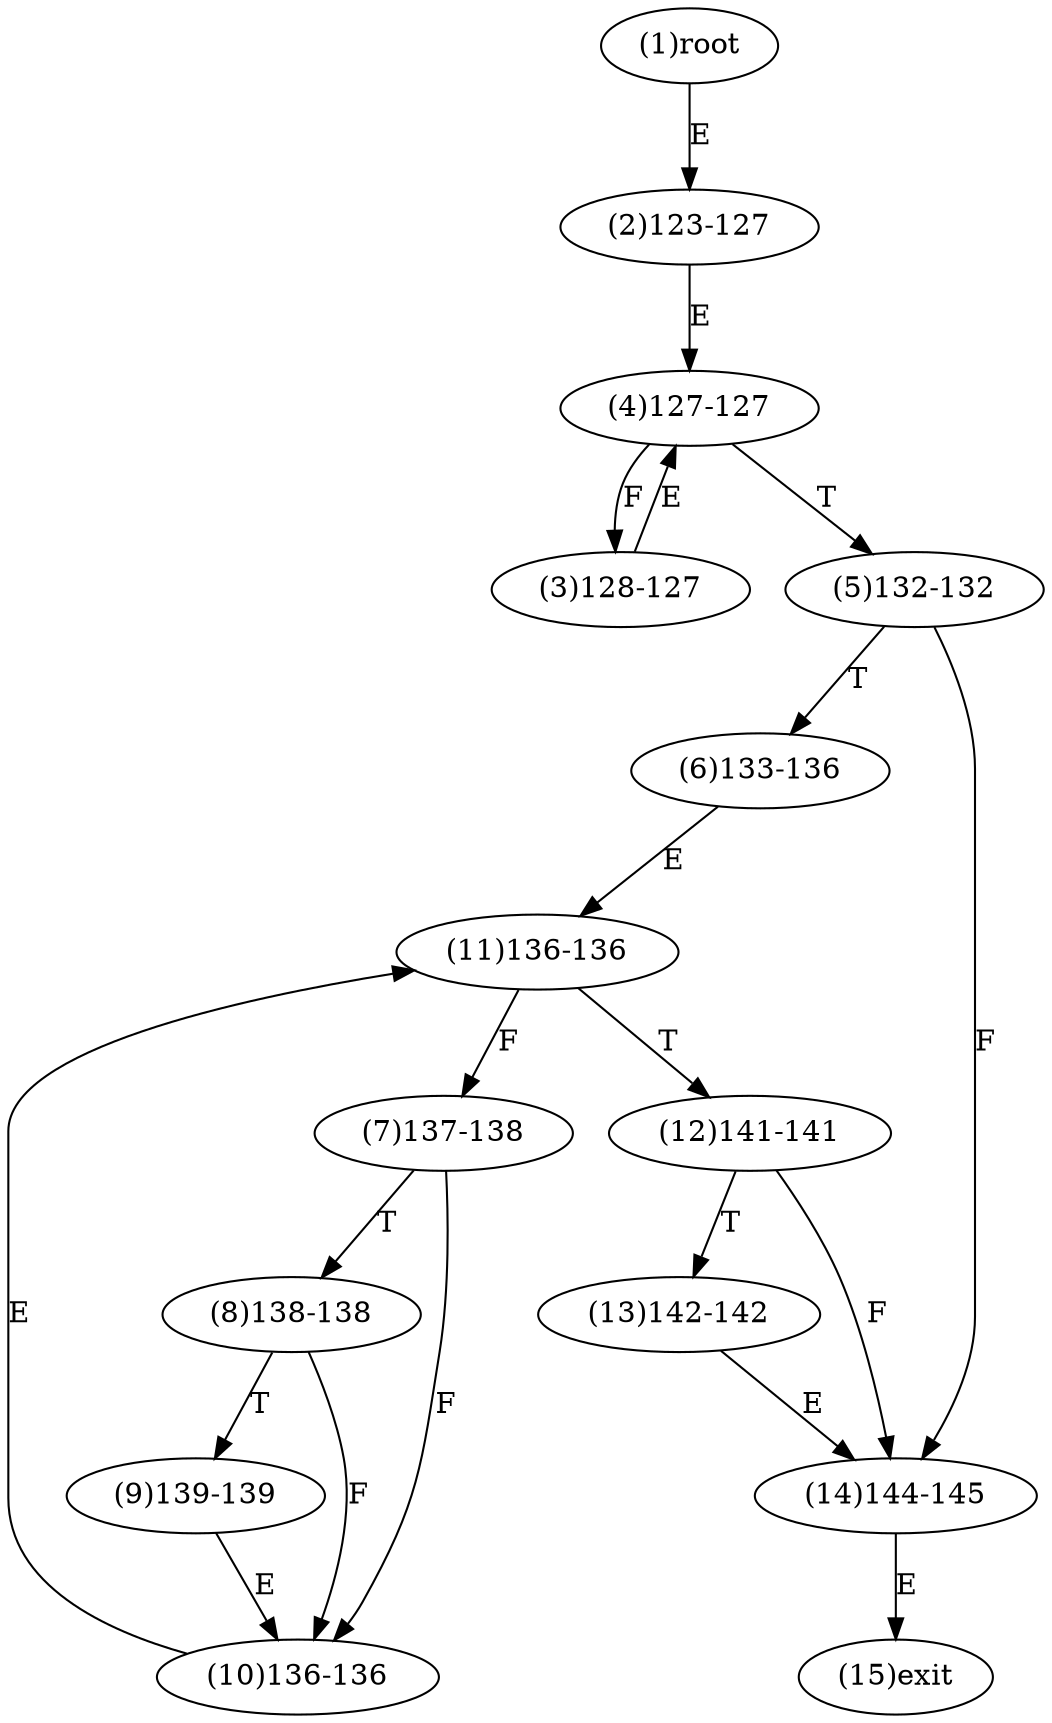 digraph "" { 
1[ label="(1)root"];
2[ label="(2)123-127"];
3[ label="(3)128-127"];
4[ label="(4)127-127"];
5[ label="(5)132-132"];
6[ label="(6)133-136"];
7[ label="(7)137-138"];
8[ label="(8)138-138"];
9[ label="(9)139-139"];
10[ label="(10)136-136"];
11[ label="(11)136-136"];
12[ label="(12)141-141"];
13[ label="(13)142-142"];
14[ label="(14)144-145"];
15[ label="(15)exit"];
1->2[ label="E"];
2->4[ label="E"];
3->4[ label="E"];
4->3[ label="F"];
4->5[ label="T"];
5->14[ label="F"];
5->6[ label="T"];
6->11[ label="E"];
7->10[ label="F"];
7->8[ label="T"];
8->10[ label="F"];
8->9[ label="T"];
9->10[ label="E"];
10->11[ label="E"];
11->7[ label="F"];
11->12[ label="T"];
12->14[ label="F"];
12->13[ label="T"];
13->14[ label="E"];
14->15[ label="E"];
}